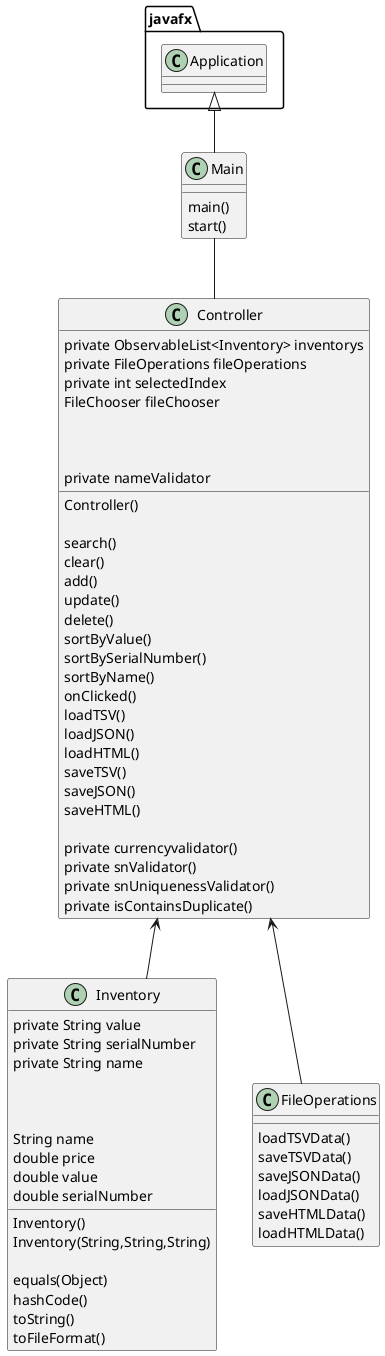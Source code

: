 @startuml
'https://plantuml.com/class-diagram

class Main {
    main()
    start()
}

class Inventory{
    private String value
    private String serialNumber
    private String name

    Inventory()
    Inventory(String,String,String)

    equals(Object)
    hashCode()
    toString()
    toFileFormat()

    String name
    double price
    double value
    double serialNumber



}

class FileOperations{

loadTSVData()
saveTSVData()
saveJSONData()
loadJSONData()
saveHTMLData()
loadHTMLData()

}

class Controller{

    private ObservableList<Inventory> inventorys
    private FileOperations fileOperations
    private int selectedIndex
    FileChooser fileChooser

    Controller()

    search()
    clear()
    add()
    update()
    delete()
    sortByValue()
    sortBySerialNumber()
    sortByName()
    onClicked()
    loadTSV()
    loadJSON()
    loadHTML()
    saveTSV()
    saveJSON()
    saveHTML()

    private currencyvalidator()
    private snValidator()
    private snUniquenessValidator()
    private nameValidator
    private isContainsDuplicate()

}

javafx.Application <|--Main

Main -- Controller

Controller <-- FileOperations
Controller <-- Inventory

@enduml